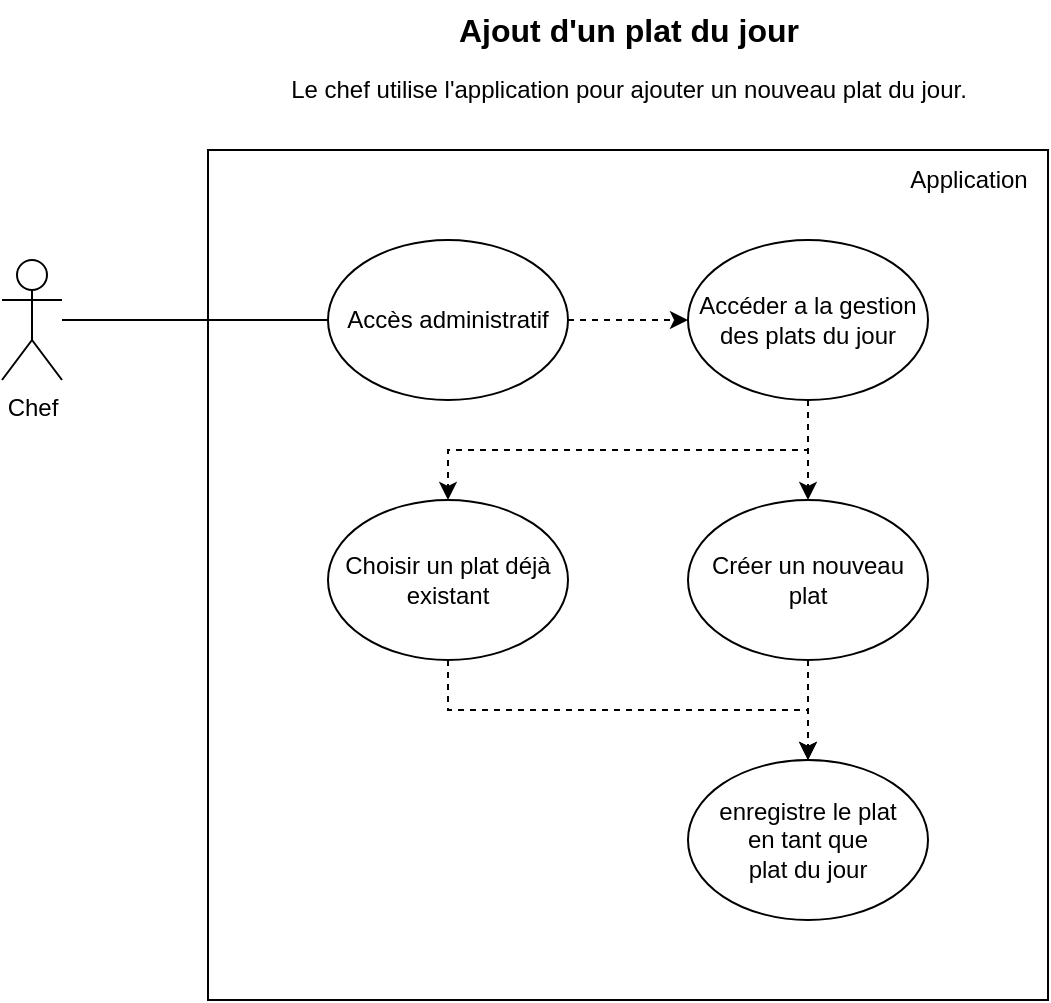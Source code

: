 <mxfile version="21.2.3" type="device">
  <diagram name="Page-1" id="ya0CKT0qAcse2HXHP5nK">
    <mxGraphModel dx="2074" dy="1106" grid="1" gridSize="10" guides="1" tooltips="1" connect="1" arrows="1" fold="1" page="1" pageScale="1" pageWidth="827" pageHeight="1169" math="0" shadow="0">
      <root>
        <mxCell id="0" />
        <mxCell id="1" parent="0" />
        <mxCell id="TO1Vf6e0T0rvEtmI2LT_-51" value="" style="rounded=0;whiteSpace=wrap;html=1;" parent="1" vertex="1">
          <mxGeometry x="203" y="125" width="420" height="425" as="geometry" />
        </mxCell>
        <mxCell id="TO1Vf6e0T0rvEtmI2LT_-57" style="edgeStyle=orthogonalEdgeStyle;rounded=0;orthogonalLoop=1;jettySize=auto;html=1;entryX=0;entryY=0.5;entryDx=0;entryDy=0;endArrow=none;endFill=0;" parent="1" source="TO1Vf6e0T0rvEtmI2LT_-2" target="TO1Vf6e0T0rvEtmI2LT_-6" edge="1">
          <mxGeometry relative="1" as="geometry" />
        </mxCell>
        <mxCell id="TO1Vf6e0T0rvEtmI2LT_-2" value="Chef" style="shape=umlActor;verticalLabelPosition=bottom;verticalAlign=top;html=1;outlineConnect=0;" parent="1" vertex="1">
          <mxGeometry x="100" y="180" width="30" height="60" as="geometry" />
        </mxCell>
        <mxCell id="TO1Vf6e0T0rvEtmI2LT_-5" value="Ajout d&#39;un plat du jour" style="text;html=1;align=center;verticalAlign=middle;resizable=0;points=[];autosize=1;strokeColor=none;fillColor=none;strokeWidth=1;fontStyle=1;fontSize=16;" parent="1" vertex="1">
          <mxGeometry x="318" y="50" width="190" height="30" as="geometry" />
        </mxCell>
        <mxCell id="TO1Vf6e0T0rvEtmI2LT_-49" style="edgeStyle=orthogonalEdgeStyle;rounded=0;orthogonalLoop=1;jettySize=auto;html=1;exitX=1;exitY=0.5;exitDx=0;exitDy=0;entryX=0;entryY=0.5;entryDx=0;entryDy=0;dashed=1;" parent="1" source="TO1Vf6e0T0rvEtmI2LT_-6" target="TO1Vf6e0T0rvEtmI2LT_-47" edge="1">
          <mxGeometry relative="1" as="geometry" />
        </mxCell>
        <mxCell id="TO1Vf6e0T0rvEtmI2LT_-6" value="Accès administratif" style="ellipse;whiteSpace=wrap;html=1;" parent="1" vertex="1">
          <mxGeometry x="263" y="170" width="120" height="80" as="geometry" />
        </mxCell>
        <mxCell id="TO1Vf6e0T0rvEtmI2LT_-20" style="edgeStyle=orthogonalEdgeStyle;rounded=0;orthogonalLoop=1;jettySize=auto;html=1;exitX=0.5;exitY=1;exitDx=0;exitDy=0;entryX=0.5;entryY=0;entryDx=0;entryDy=0;dashed=1;" parent="1" source="TO1Vf6e0T0rvEtmI2LT_-7" target="TO1Vf6e0T0rvEtmI2LT_-8" edge="1">
          <mxGeometry relative="1" as="geometry" />
        </mxCell>
        <mxCell id="TO1Vf6e0T0rvEtmI2LT_-7" value="Créer un nouveau plat" style="ellipse;whiteSpace=wrap;html=1;" parent="1" vertex="1">
          <mxGeometry x="443" y="300" width="120" height="80" as="geometry" />
        </mxCell>
        <mxCell id="TO1Vf6e0T0rvEtmI2LT_-8" value="&lt;div&gt;enregistre le plat&lt;/div&gt;&lt;div&gt;en tant que&lt;/div&gt;&lt;div&gt;plat du jour&lt;/div&gt;" style="ellipse;whiteSpace=wrap;html=1;" parent="1" vertex="1">
          <mxGeometry x="443" y="430" width="120" height="80" as="geometry" />
        </mxCell>
        <mxCell id="TO1Vf6e0T0rvEtmI2LT_-48" style="edgeStyle=orthogonalEdgeStyle;rounded=0;orthogonalLoop=1;jettySize=auto;html=1;exitX=0.5;exitY=1;exitDx=0;exitDy=0;entryX=0.5;entryY=0;entryDx=0;entryDy=0;dashed=1;" parent="1" source="TO1Vf6e0T0rvEtmI2LT_-47" target="TO1Vf6e0T0rvEtmI2LT_-7" edge="1">
          <mxGeometry relative="1" as="geometry" />
        </mxCell>
        <mxCell id="YaA5qvCvFyJjYxzyTlaE-2" style="edgeStyle=orthogonalEdgeStyle;rounded=0;orthogonalLoop=1;jettySize=auto;html=1;exitX=0.5;exitY=1;exitDx=0;exitDy=0;entryX=0.5;entryY=0;entryDx=0;entryDy=0;dashed=1;" parent="1" source="TO1Vf6e0T0rvEtmI2LT_-47" target="YaA5qvCvFyJjYxzyTlaE-1" edge="1">
          <mxGeometry relative="1" as="geometry" />
        </mxCell>
        <mxCell id="TO1Vf6e0T0rvEtmI2LT_-47" value="Accéder a la gestion des plats du jour" style="ellipse;whiteSpace=wrap;html=1;" parent="1" vertex="1">
          <mxGeometry x="443" y="170" width="120" height="80" as="geometry" />
        </mxCell>
        <mxCell id="TO1Vf6e0T0rvEtmI2LT_-52" value="Application" style="text;html=1;align=center;verticalAlign=middle;resizable=0;points=[];autosize=1;strokeColor=none;fillColor=none;" parent="1" vertex="1">
          <mxGeometry x="543" y="125" width="80" height="30" as="geometry" />
        </mxCell>
        <mxCell id="TO1Vf6e0T0rvEtmI2LT_-61" value="Le chef utilise l&#39;application pour ajouter un nouveau plat du jour." style="text;html=1;align=center;verticalAlign=middle;resizable=0;points=[];autosize=1;strokeColor=none;fillColor=none;" parent="1" vertex="1">
          <mxGeometry x="228" y="80" width="370" height="30" as="geometry" />
        </mxCell>
        <mxCell id="YaA5qvCvFyJjYxzyTlaE-3" style="edgeStyle=orthogonalEdgeStyle;rounded=0;orthogonalLoop=1;jettySize=auto;html=1;exitX=0.5;exitY=1;exitDx=0;exitDy=0;entryX=0.5;entryY=0;entryDx=0;entryDy=0;dashed=1;" parent="1" source="YaA5qvCvFyJjYxzyTlaE-1" target="TO1Vf6e0T0rvEtmI2LT_-8" edge="1">
          <mxGeometry relative="1" as="geometry" />
        </mxCell>
        <mxCell id="YaA5qvCvFyJjYxzyTlaE-1" value="Choisir un plat déjà existant" style="ellipse;whiteSpace=wrap;html=1;" parent="1" vertex="1">
          <mxGeometry x="263" y="300" width="120" height="80" as="geometry" />
        </mxCell>
      </root>
    </mxGraphModel>
  </diagram>
</mxfile>
